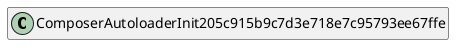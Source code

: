 @startuml
set namespaceSeparator \\
hide members
hide << alias >> circle

class ComposerAutoloaderInit205c915b9c7d3e718e7c95793ee67ffe
@enduml
